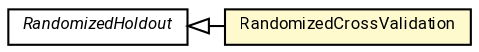#!/usr/local/bin/dot
#
# Class diagram 
# Generated by UMLGraph version R5_7_2-60-g0e99a6 (http://www.spinellis.gr/umlgraph/)
#

digraph G {
	graph [fontnames="svg"]
	edge [fontname="Roboto",fontsize=7,labelfontname="Roboto",labelfontsize=7,color="black"];
	node [fontname="Roboto",fontcolor="black",fontsize=8,shape=plaintext,margin=0,width=0,height=0];
	nodesep=0.15;
	ranksep=0.25;
	rankdir=LR;
	// de.lmu.ifi.dbs.elki.evaluation.classification.holdout.RandomizedCrossValidation
	c8731585 [label=<<table title="de.lmu.ifi.dbs.elki.evaluation.classification.holdout.RandomizedCrossValidation" border="0" cellborder="1" cellspacing="0" cellpadding="2" bgcolor="lemonChiffon" href="RandomizedCrossValidation.html" target="_parent">
		<tr><td><table border="0" cellspacing="0" cellpadding="1">
		<tr><td align="center" balign="center"> <font face="Roboto">RandomizedCrossValidation</font> </td></tr>
		</table></td></tr>
		</table>>, URL="RandomizedCrossValidation.html"];
	// de.lmu.ifi.dbs.elki.evaluation.classification.holdout.RandomizedHoldout
	c8731588 [label=<<table title="de.lmu.ifi.dbs.elki.evaluation.classification.holdout.RandomizedHoldout" border="0" cellborder="1" cellspacing="0" cellpadding="2" href="RandomizedHoldout.html" target="_parent">
		<tr><td><table border="0" cellspacing="0" cellpadding="1">
		<tr><td align="center" balign="center"> <font face="Roboto"><i>RandomizedHoldout</i></font> </td></tr>
		</table></td></tr>
		</table>>, URL="RandomizedHoldout.html"];
	// de.lmu.ifi.dbs.elki.evaluation.classification.holdout.RandomizedCrossValidation extends de.lmu.ifi.dbs.elki.evaluation.classification.holdout.RandomizedHoldout
	c8731588 -> c8731585 [arrowtail=empty,dir=back,weight=10];
}

